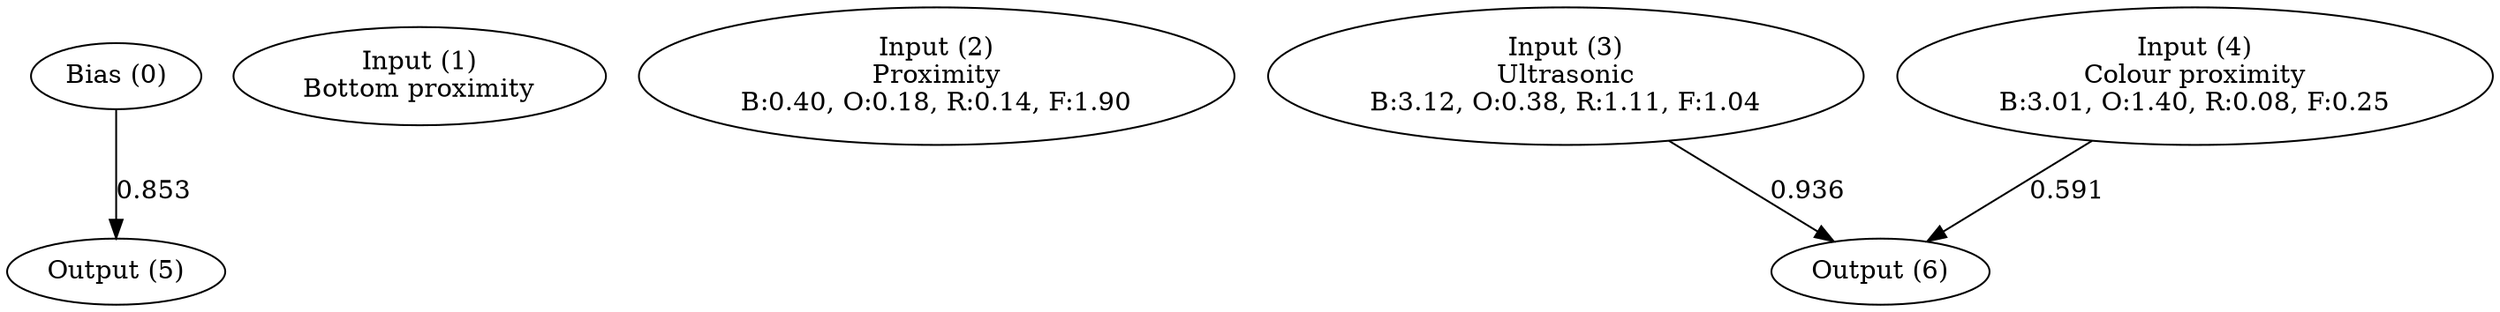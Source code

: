 digraph G {
  0 [ label="Bias (0)" ];
  1 [ label="Input (1)\nBottom proximity" ];
  2 [ label="Input (2)\nProximity\nB:0.40, O:0.18, R:0.14, F:1.90" ];
  3 [ label="Input (3)\nUltrasonic\nB:3.12, O:0.38, R:1.11, F:1.04" ];
  4 [ label="Input (4)\nColour proximity\nB:3.01, O:1.40, R:0.08, F:0.25" ];
  5 [ label="Output (5)" ];
  6 [ label="Output (6)" ];
  { rank=same 0 1 2 3 4 }
  { rank=same 5 6 }
  0 -> 5 [ label="0.853" ];
  3 -> 6 [ label="0.936" ];
  4 -> 6 [ label="0.591" ];
}
